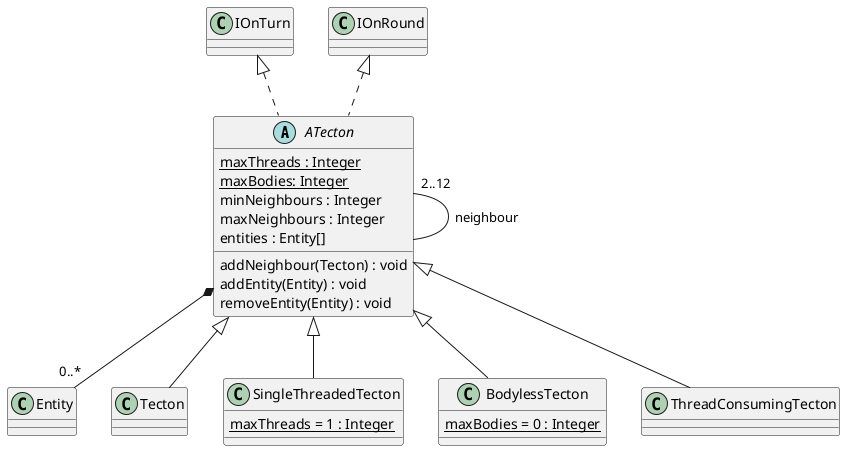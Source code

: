 @startuml tecton
  ATecton "2..12" -- ATecton : neighbour
  'ATecton o-- "0..*" Insect
  'ATecton *-- "0..*" Spore
  IOnTurn<|.. ATecton 
  IOnRound <|.. ATecton 
  ATecton *-- "0..*" Entity
  abstract class ATecton {
    {static} maxThreads : Integer
    {static} maxBodies: Integer
    minNeighbours : Integer
    maxNeighbours : Integer
    entities : Entity[]

    addNeighbour(Tecton) : void
    addEntity(Entity) : void
    removeEntity(Entity) : void
  }

  'Tecton *-- "0..1" MushroomStem 
  'Tecton *-- "0..*" MushroomThread
  
  ATecton <|-- Tecton
  class Tecton {
  }

  'SingleThreadedTecton *-- "0..1" MushroomStem
  'SingleThreadedTecton "2" *-- "0..1" MushroomThread
  ATecton <|-- SingleThreadedTecton
  class SingleThreadedTecton {
    {static} maxThreads = 1 : Integer
  }


  'BodylessTecton "2" *-- "0..*" MushroomThread
  ATecton <|-- BodylessTecton
  class BodylessTecton {
    {static} maxBodies = 0 : Integer
  }

  ' ThreadConsumingTecton *-- "0..1" MushroomStem
  'ThreadConsumingTecton "2" *-- "0..*" MushroomThread
  ATecton <|-- ThreadConsumingTecton
  class ThreadConsumingTecton {
  }
@enduml